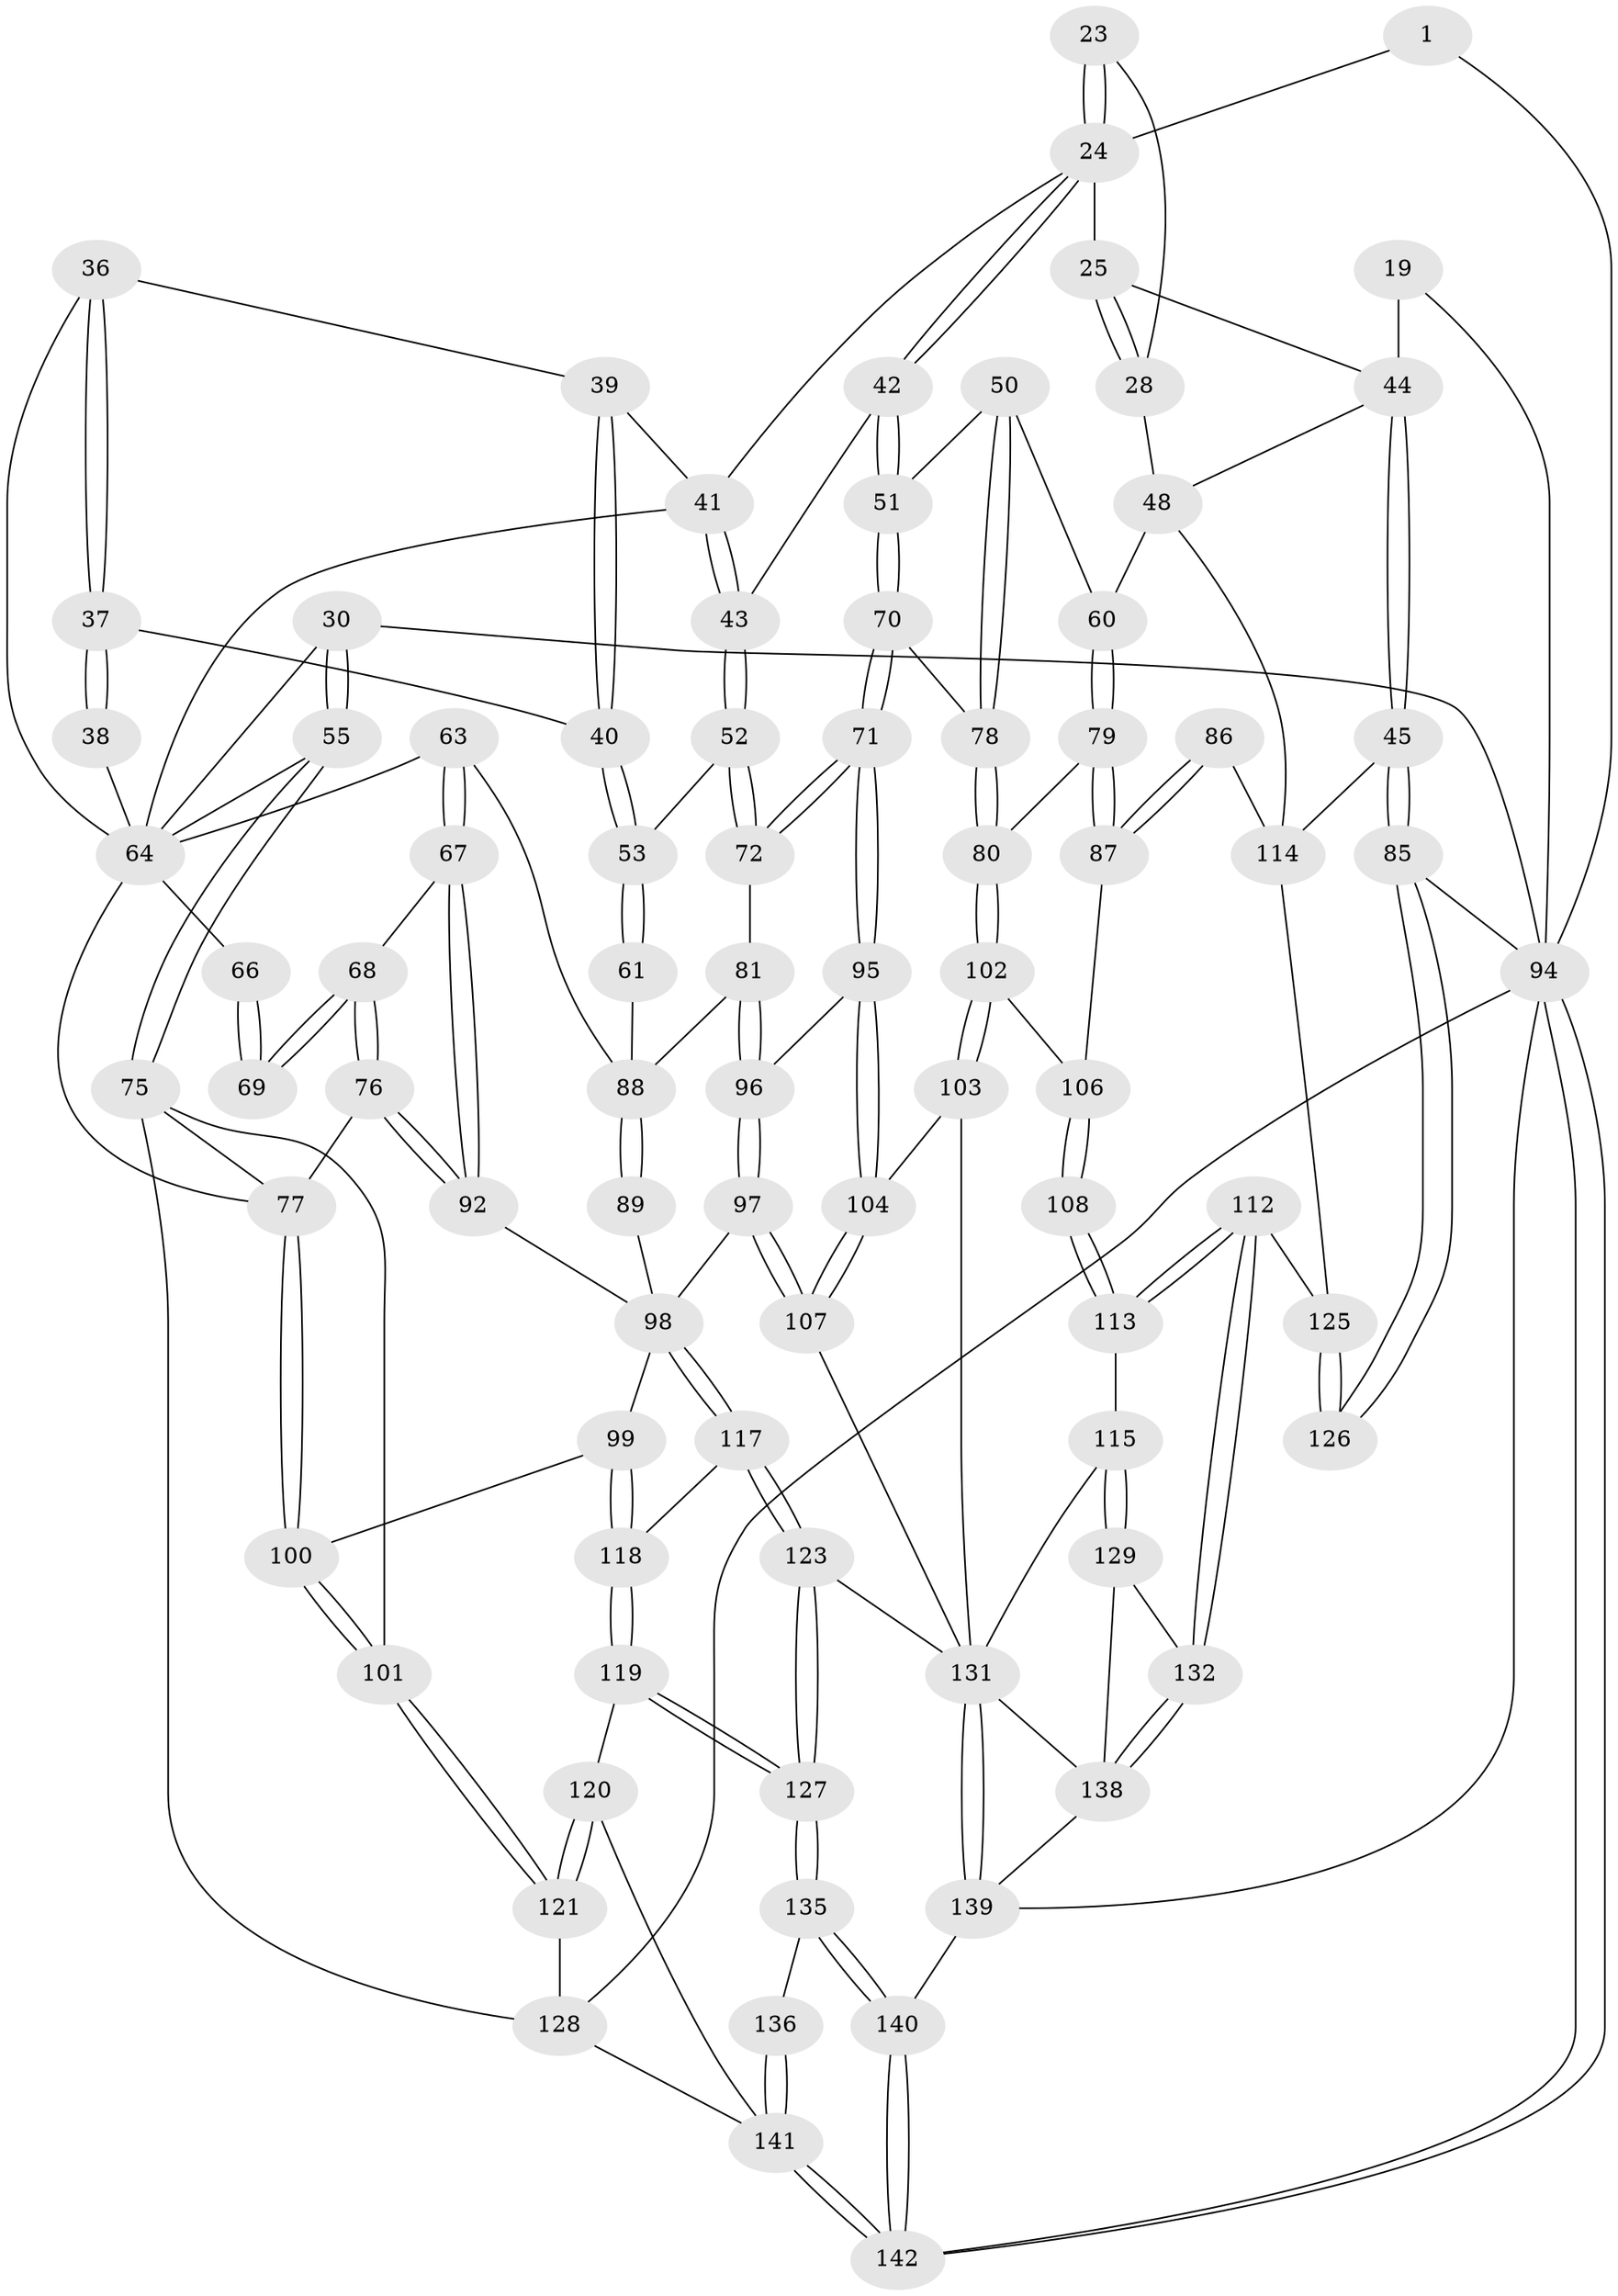 // original degree distribution, {3: 0.028169014084507043, 4: 0.19014084507042253, 6: 0.20422535211267606, 5: 0.5774647887323944}
// Generated by graph-tools (version 1.1) at 2025/04/03/04/25 22:04:31]
// undirected, 85 vertices, 199 edges
graph export_dot {
graph [start="1"]
  node [color=gray90,style=filled];
  1 [pos="+0.4469448588242372+0"];
  19 [pos="+1+0",super="+18"];
  23 [pos="+0.5709385059373653+0.21928298019660644"];
  24 [pos="+0.530301549102509+0.23085166860671041",super="+8+7+15+22"];
  25 [pos="+0.7243605579918035+0.11567558116698959",super="+14"];
  28 [pos="+0.7303674992365269+0.2153850513061686"];
  30 [pos="+0+0.07711051081490755",super="+4+5"];
  36 [pos="+0.32171988625352865+0.23113351104132657"];
  37 [pos="+0.2844048386350995+0.32918163792380867"];
  38 [pos="+0.2747295521754417+0.3285074931464395"];
  39 [pos="+0.34464929501728325+0.2987918544852741",super="+35"];
  40 [pos="+0.29030448495172695+0.3308509277177563"];
  41 [pos="+0.4027677302823178+0.2945124456111106",super="+9+10"];
  42 [pos="+0.5548011811050034+0.33647084076367045"];
  43 [pos="+0.4574317102414298+0.37496372582646126"];
  44 [pos="+1+0.06727160521307142",super="+20+21"];
  45 [pos="+1+0.5030974729410209"];
  48 [pos="+0.8706370847114073+0.3895725144190096",super="+26+27"];
  50 [pos="+0.6178441692011432+0.35956547969122615"];
  51 [pos="+0.5743764833669026+0.34870797482394833"];
  52 [pos="+0.4249200611010576+0.40979096736736187"];
  53 [pos="+0.37004843538320975+0.4142335466774008"];
  55 [pos="+0+0.517431480509609",super="+54+29"];
  60 [pos="+0.7401446391830531+0.4125426778603369",super="+49"];
  61 [pos="+0.3644206654866466+0.422758111187117"];
  63 [pos="+0.26415827467370173+0.47480265174143854"];
  64 [pos="+0.1208394814035512+0.42223053709793024",super="+57+59+31"];
  66 [pos="+0.2063141587590685+0.4200299324682544",super="+65"];
  67 [pos="+0.2565402857104265+0.48215441171041845"];
  68 [pos="+0.1823775142539167+0.5022053060633828"];
  69 [pos="+0.17782640262733757+0.47999702925077525"];
  70 [pos="+0.5247901982362618+0.5157037857367023"];
  71 [pos="+0.49430404525758603+0.5293026544568522"];
  72 [pos="+0.4677343261295358+0.5099208383959852"];
  75 [pos="+0+0.5906080653279085",super="+74"];
  76 [pos="+0.17375980693927712+0.5162801231073395"];
  77 [pos="+0.14813545066283468+0.5297880601856866",super="+73"];
  78 [pos="+0.624768554894583+0.5284391320393609"];
  79 [pos="+0.7104473682486554+0.528661126198354"];
  80 [pos="+0.6376043058838745+0.5404223743702024"];
  81 [pos="+0.38375712142395746+0.5385866235583611"];
  85 [pos="+1+0.9601090064913566"];
  86 [pos="+0.789661724740916+0.5784694919284593"];
  87 [pos="+0.7653938038503965+0.5734876426219878"];
  88 [pos="+0.29688371609548075+0.4965337530069609",super="+62+83+82"];
  89 [pos="+0.32150589429757853+0.5737517718923884"];
  92 [pos="+0.25186828805564937+0.5858130923418414"];
  94 [pos="+0+1",super="+84"];
  95 [pos="+0.49318491596616415+0.5476471792688038"];
  96 [pos="+0.4081936979758181+0.5912134697179432"];
  97 [pos="+0.3938982316057269+0.6528836308195891"];
  98 [pos="+0.31297745758568135+0.6240385064375722",super="+91"];
  99 [pos="+0.25405394293560796+0.6295819216258961"];
  100 [pos="+0.18414531831860628+0.6278883210977052"];
  101 [pos="+0.05370768018358716+0.6896683152381119"];
  102 [pos="+0.6195221313249574+0.6206846480985238"];
  103 [pos="+0.6070145104301872+0.6460126199317409"];
  104 [pos="+0.502981207784341+0.6065381436123025"];
  106 [pos="+0.6944850511669551+0.6202245617203259",super="+105"];
  107 [pos="+0.4351542379902901+0.6910506776775287"];
  108 [pos="+0.707696926489139+0.6829029252491239"];
  112 [pos="+0.7939384997659571+0.779361772311065"];
  113 [pos="+0.6878483543429496+0.7549382202432374"];
  114 [pos="+1+0.5040548748317167",super="+46+109+47"];
  115 [pos="+0.6351759836514801+0.7563624123154378"];
  117 [pos="+0.3259514718858594+0.7490831214581187"];
  118 [pos="+0.24327804514261225+0.702802676689566"];
  119 [pos="+0.180493013204186+0.7837832890215966"];
  120 [pos="+0.1314041244312834+0.7837282623813595"];
  121 [pos="+0.12101742704776669+0.777828195431873"];
  123 [pos="+0.3766337236618682+0.8128130686048463"];
  125 [pos="+0.916443571939984+0.6574111749338652",super="+110+111"];
  126 [pos="+1+0.849697171708094"];
  127 [pos="+0.3082569194812819+0.8682176128476198"];
  128 [pos="+0.056758752640755916+0.8396005996652892",super="+93"];
  129 [pos="+0.6710038718153165+0.9367367361556234"];
  131 [pos="+0.5585395769667799+1",super="+124+116+122"];
  132 [pos="+0.7894459874956441+0.8774832857545546"];
  135 [pos="+0.30730689189952537+0.8730209721755664"];
  136 [pos="+0.15186088427131697+0.9691737283506853"];
  138 [pos="+0.814761496253185+0.92704371939032",super="+130"];
  139 [pos="+0.5453294300838775+1",super="+137"];
  140 [pos="+0.404136775738802+1"];
  141 [pos="+0+1",super="+134+133"];
  142 [pos="+0+1"];
  1 -- 24;
  1 -- 94;
  19 -- 44 [weight=3];
  19 -- 94 [weight=2];
  23 -- 24 [weight=2];
  23 -- 24;
  23 -- 28;
  24 -- 42;
  24 -- 42;
  24 -- 25 [weight=2];
  24 -- 41;
  25 -- 28;
  25 -- 28;
  25 -- 44;
  28 -- 48;
  30 -- 55 [weight=3];
  30 -- 55;
  30 -- 94 [weight=2];
  30 -- 64;
  36 -- 37;
  36 -- 37;
  36 -- 39;
  36 -- 64;
  37 -- 38;
  37 -- 38;
  37 -- 40;
  38 -- 64 [weight=2];
  39 -- 40;
  39 -- 40;
  39 -- 41 [weight=2];
  40 -- 53;
  40 -- 53;
  41 -- 43;
  41 -- 43;
  41 -- 64;
  42 -- 43;
  42 -- 51;
  42 -- 51;
  43 -- 52;
  43 -- 52;
  44 -- 45;
  44 -- 45;
  44 -- 48;
  45 -- 85;
  45 -- 85;
  45 -- 114;
  48 -- 60 [weight=2];
  48 -- 114;
  50 -- 51;
  50 -- 78;
  50 -- 78;
  50 -- 60;
  51 -- 70;
  51 -- 70;
  52 -- 53;
  52 -- 72;
  52 -- 72;
  53 -- 61;
  53 -- 61;
  55 -- 75;
  55 -- 75;
  55 -- 64 [weight=3];
  60 -- 79;
  60 -- 79;
  61 -- 88 [weight=2];
  63 -- 67;
  63 -- 67;
  63 -- 64;
  63 -- 88;
  64 -- 66;
  64 -- 77;
  66 -- 69 [weight=2];
  66 -- 69;
  67 -- 68;
  67 -- 92;
  67 -- 92;
  68 -- 69;
  68 -- 69;
  68 -- 76;
  68 -- 76;
  70 -- 71;
  70 -- 71;
  70 -- 78;
  71 -- 72;
  71 -- 72;
  71 -- 95;
  71 -- 95;
  72 -- 81;
  75 -- 77;
  75 -- 101;
  75 -- 128;
  76 -- 77;
  76 -- 92;
  76 -- 92;
  77 -- 100;
  77 -- 100;
  78 -- 80;
  78 -- 80;
  79 -- 80;
  79 -- 87;
  79 -- 87;
  80 -- 102;
  80 -- 102;
  81 -- 96;
  81 -- 96;
  81 -- 88;
  85 -- 126;
  85 -- 126;
  85 -- 94;
  86 -- 87;
  86 -- 87;
  86 -- 114 [weight=2];
  87 -- 106;
  88 -- 89 [weight=2];
  88 -- 89;
  89 -- 98;
  92 -- 98;
  94 -- 142;
  94 -- 142;
  94 -- 128;
  94 -- 139;
  95 -- 96;
  95 -- 104;
  95 -- 104;
  96 -- 97;
  96 -- 97;
  97 -- 98;
  97 -- 107;
  97 -- 107;
  98 -- 117;
  98 -- 117;
  98 -- 99;
  99 -- 100;
  99 -- 118;
  99 -- 118;
  100 -- 101;
  100 -- 101;
  101 -- 121;
  101 -- 121;
  102 -- 103;
  102 -- 103;
  102 -- 106;
  103 -- 104;
  103 -- 131;
  104 -- 107;
  104 -- 107;
  106 -- 108 [weight=2];
  106 -- 108;
  107 -- 131;
  108 -- 113;
  108 -- 113;
  112 -- 113;
  112 -- 113;
  112 -- 132;
  112 -- 132;
  112 -- 125;
  113 -- 115;
  114 -- 125;
  115 -- 129;
  115 -- 129;
  115 -- 131;
  117 -- 118;
  117 -- 123;
  117 -- 123;
  118 -- 119;
  118 -- 119;
  119 -- 120;
  119 -- 127;
  119 -- 127;
  120 -- 121;
  120 -- 121;
  120 -- 141;
  121 -- 128;
  123 -- 127;
  123 -- 127;
  123 -- 131;
  125 -- 126 [weight=2];
  125 -- 126;
  127 -- 135;
  127 -- 135;
  128 -- 141;
  129 -- 132;
  129 -- 138;
  131 -- 139;
  131 -- 139;
  131 -- 138;
  132 -- 138;
  132 -- 138;
  135 -- 136;
  135 -- 140;
  135 -- 140;
  136 -- 141 [weight=2];
  136 -- 141;
  138 -- 139;
  139 -- 140;
  140 -- 142;
  140 -- 142;
  141 -- 142;
  141 -- 142;
}
